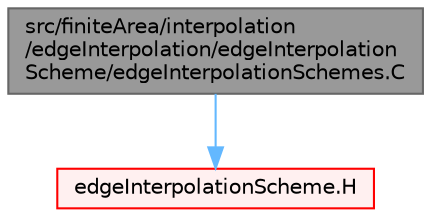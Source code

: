 digraph "src/finiteArea/interpolation/edgeInterpolation/edgeInterpolationScheme/edgeInterpolationSchemes.C"
{
 // LATEX_PDF_SIZE
  bgcolor="transparent";
  edge [fontname=Helvetica,fontsize=10,labelfontname=Helvetica,labelfontsize=10];
  node [fontname=Helvetica,fontsize=10,shape=box,height=0.2,width=0.4];
  Node1 [id="Node000001",label="src/finiteArea/interpolation\l/edgeInterpolation/edgeInterpolation\lScheme/edgeInterpolationSchemes.C",height=0.2,width=0.4,color="gray40", fillcolor="grey60", style="filled", fontcolor="black",tooltip=" "];
  Node1 -> Node2 [id="edge1_Node000001_Node000002",color="steelblue1",style="solid",tooltip=" "];
  Node2 [id="Node000002",label="edgeInterpolationScheme.H",height=0.2,width=0.4,color="red", fillcolor="#FFF0F0", style="filled",URL="$edgeInterpolationScheme_8H.html",tooltip=" "];
}

